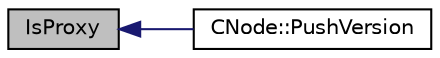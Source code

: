 digraph "IsProxy"
{
  edge [fontname="Helvetica",fontsize="10",labelfontname="Helvetica",labelfontsize="10"];
  node [fontname="Helvetica",fontsize="10",shape=record];
  rankdir="LR";
  Node90 [label="IsProxy",height=0.2,width=0.4,color="black", fillcolor="grey75", style="filled", fontcolor="black"];
  Node90 -> Node91 [dir="back",color="midnightblue",fontsize="10",style="solid",fontname="Helvetica"];
  Node91 [label="CNode::PushVersion",height=0.2,width=0.4,color="black", fillcolor="white", style="filled",URL="$class_c_node.html#a4dbfe4f6c1fd162aaa905e4bd201d536"];
}
